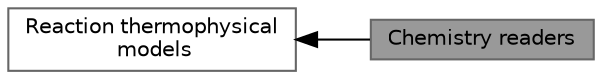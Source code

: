 digraph "Chemistry readers"
{
 // LATEX_PDF_SIZE
  bgcolor="transparent";
  edge [fontname=Helvetica,fontsize=10,labelfontname=Helvetica,labelfontsize=10];
  node [fontname=Helvetica,fontsize=10,shape=box,height=0.2,width=0.4];
  rankdir=LR;
  Node1 [id="Node000001",label="Chemistry readers",height=0.2,width=0.4,color="gray40", fillcolor="grey60", style="filled", fontcolor="black",tooltip=" "];
  Node2 [id="Node000002",label="Reaction thermophysical\l models",height=0.2,width=0.4,color="grey40", fillcolor="white", style="filled",URL="$group__grpReactionThermophysicalModels.html",tooltip=" "];
  Node2->Node1 [shape=plaintext, dir="back", style="solid"];
}
